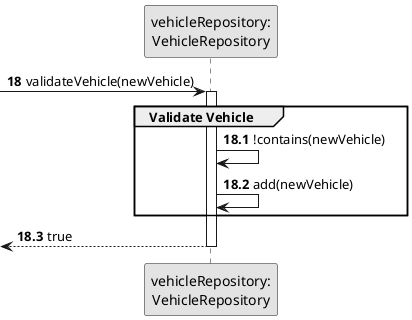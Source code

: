 @startuml
skinparam monochrome true
skinparam packageStyle rectangle
skinparam shadowing false

participant "vehicleRepository:\nVehicleRepository" as VEHICLE_REPO_INSTANCE

autonumber 18
-> VEHICLE_REPO_INSTANCE : validateVehicle(newVehicle)

activate VEHICLE_REPO_INSTANCE

    group Validate Vehicle

    autonumber 18.1
        VEHICLE_REPO_INSTANCE -> VEHICLE_REPO_INSTANCE: !contains(newVehicle)

        VEHICLE_REPO_INSTANCE -> VEHICLE_REPO_INSTANCE: add(newVehicle)

    end

    <-- VEHICLE_REPO_INSTANCE : true

deactivate VEHICLE_REPO_INSTANCE

@enduml